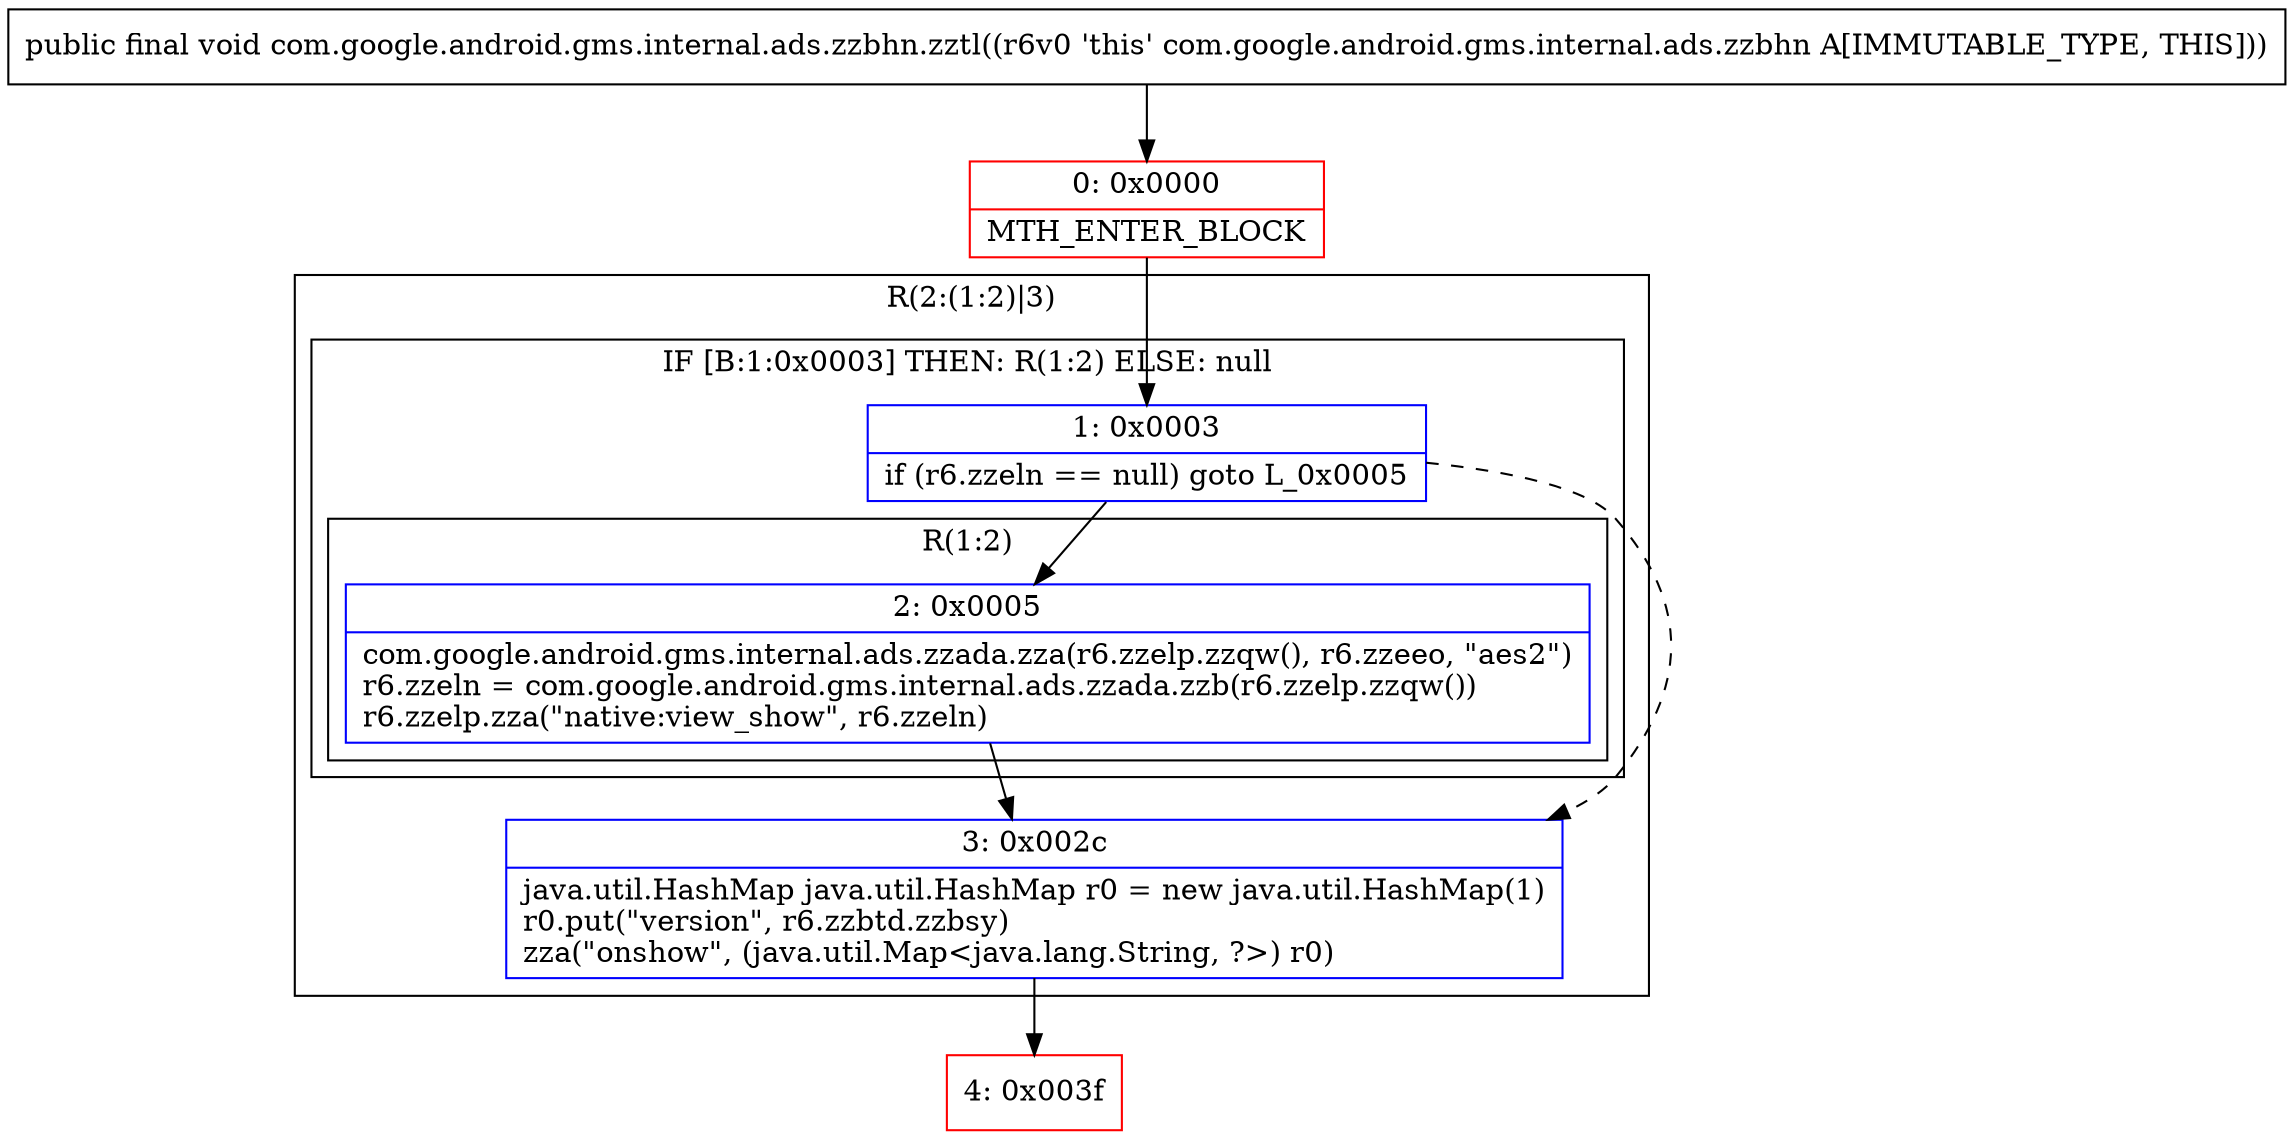 digraph "CFG forcom.google.android.gms.internal.ads.zzbhn.zztl()V" {
subgraph cluster_Region_1949849348 {
label = "R(2:(1:2)|3)";
node [shape=record,color=blue];
subgraph cluster_IfRegion_948877643 {
label = "IF [B:1:0x0003] THEN: R(1:2) ELSE: null";
node [shape=record,color=blue];
Node_1 [shape=record,label="{1\:\ 0x0003|if (r6.zzeln == null) goto L_0x0005\l}"];
subgraph cluster_Region_40094878 {
label = "R(1:2)";
node [shape=record,color=blue];
Node_2 [shape=record,label="{2\:\ 0x0005|com.google.android.gms.internal.ads.zzada.zza(r6.zzelp.zzqw(), r6.zzeeo, \"aes2\")\lr6.zzeln = com.google.android.gms.internal.ads.zzada.zzb(r6.zzelp.zzqw())\lr6.zzelp.zza(\"native:view_show\", r6.zzeln)\l}"];
}
}
Node_3 [shape=record,label="{3\:\ 0x002c|java.util.HashMap java.util.HashMap r0 = new java.util.HashMap(1)\lr0.put(\"version\", r6.zzbtd.zzbsy)\lzza(\"onshow\", (java.util.Map\<java.lang.String, ?\>) r0)\l}"];
}
Node_0 [shape=record,color=red,label="{0\:\ 0x0000|MTH_ENTER_BLOCK\l}"];
Node_4 [shape=record,color=red,label="{4\:\ 0x003f}"];
MethodNode[shape=record,label="{public final void com.google.android.gms.internal.ads.zzbhn.zztl((r6v0 'this' com.google.android.gms.internal.ads.zzbhn A[IMMUTABLE_TYPE, THIS])) }"];
MethodNode -> Node_0;
Node_1 -> Node_2;
Node_1 -> Node_3[style=dashed];
Node_2 -> Node_3;
Node_3 -> Node_4;
Node_0 -> Node_1;
}

